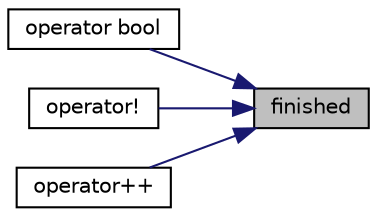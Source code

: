 digraph "finished"
{
 // LATEX_PDF_SIZE
  edge [fontname="Helvetica",fontsize="10",labelfontname="Helvetica",labelfontsize="10"];
  node [fontname="Helvetica",fontsize="10",shape=record];
  rankdir="RL";
  Node1 [label="finished",height=0.2,width=0.4,color="black", fillcolor="grey75", style="filled", fontcolor="black",tooltip=" "];
  Node1 -> Node2 [dir="back",color="midnightblue",fontsize="10",style="solid",fontname="Helvetica"];
  Node2 [label="operator bool",height=0.2,width=0.4,color="black", fillcolor="white", style="filled",URL="$classpFlow_1_1timeFolder.html#a67b76affb3b5d35fa419ac234144038b",tooltip=" "];
  Node1 -> Node3 [dir="back",color="midnightblue",fontsize="10",style="solid",fontname="Helvetica"];
  Node3 [label="operator!",height=0.2,width=0.4,color="black", fillcolor="white", style="filled",URL="$classpFlow_1_1timeFolder.html#a61efd4196a96540ee018fee8791f3f10",tooltip=" "];
  Node1 -> Node4 [dir="back",color="midnightblue",fontsize="10",style="solid",fontname="Helvetica"];
  Node4 [label="operator++",height=0.2,width=0.4,color="black", fillcolor="white", style="filled",URL="$classpFlow_1_1timeFolder.html#ab591141c510c110635d0964bde7dff67",tooltip=" "];
}
